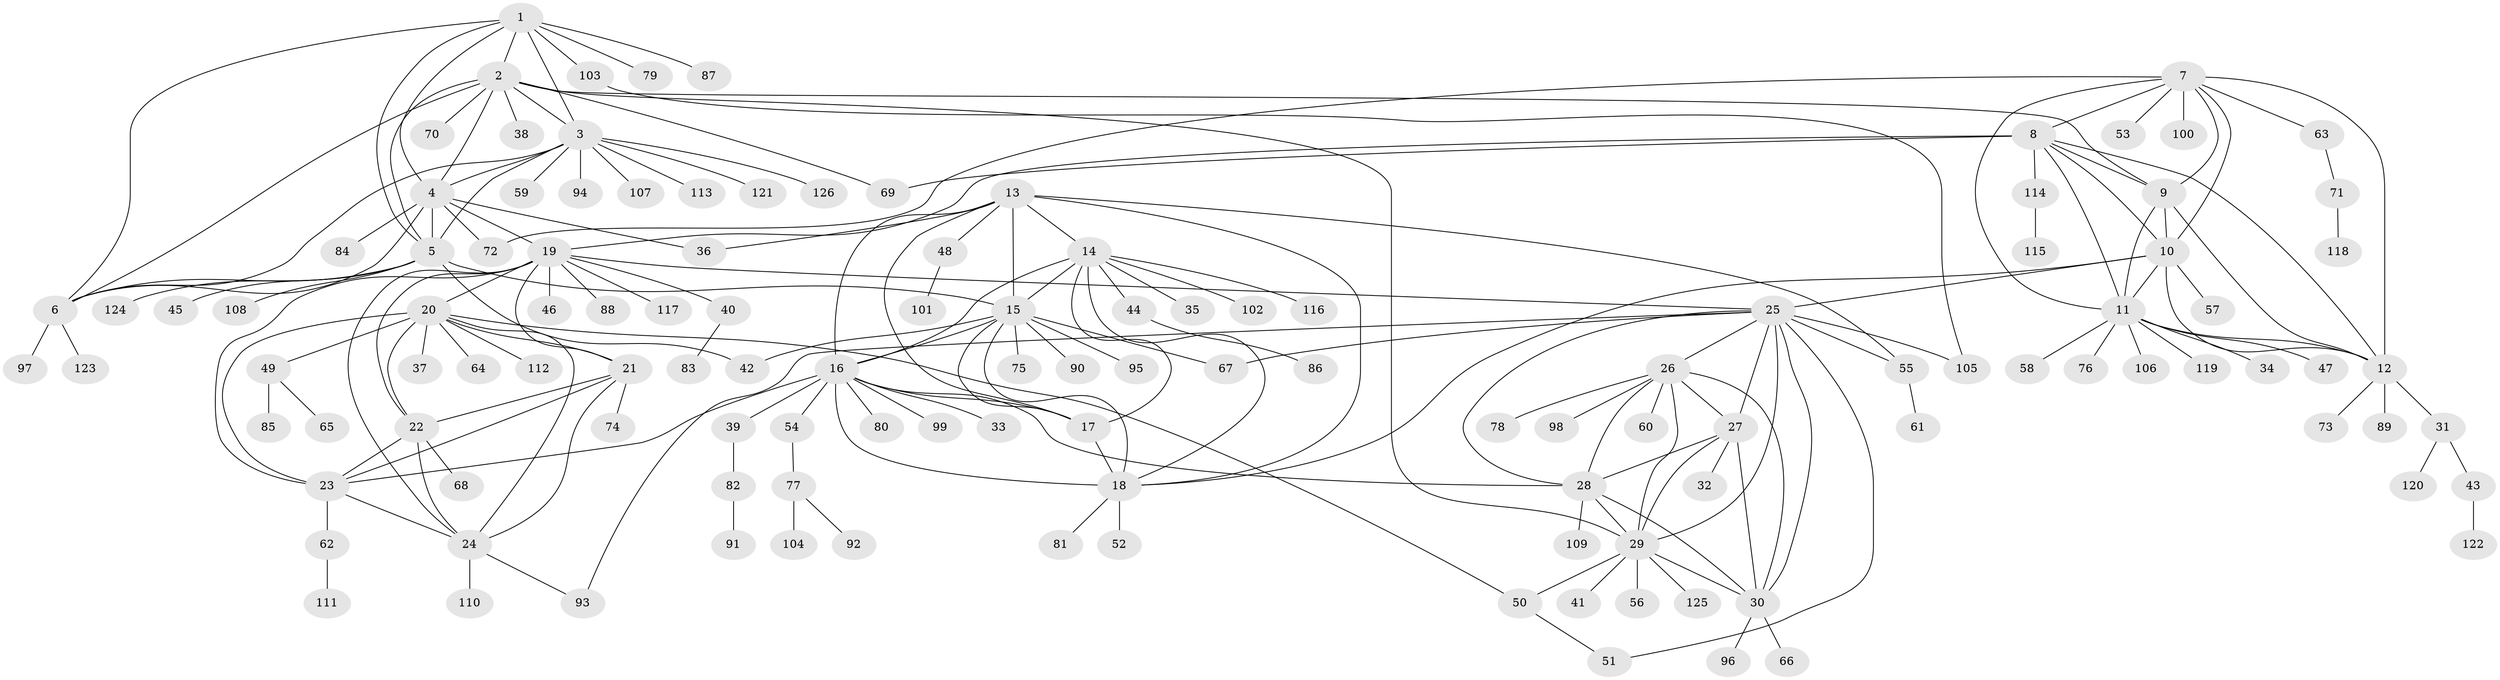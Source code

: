 // coarse degree distribution, {12: 0.022727272727272728, 7: 0.022727272727272728, 5: 0.03409090909090909, 8: 0.011363636363636364, 9: 0.011363636363636364, 4: 0.011363636363636364, 6: 0.011363636363636364, 13: 0.022727272727272728, 1: 0.75, 2: 0.07954545454545454, 14: 0.011363636363636364, 10: 0.011363636363636364}
// Generated by graph-tools (version 1.1) at 2025/57/03/04/25 21:57:45]
// undirected, 126 vertices, 191 edges
graph export_dot {
graph [start="1"]
  node [color=gray90,style=filled];
  1;
  2;
  3;
  4;
  5;
  6;
  7;
  8;
  9;
  10;
  11;
  12;
  13;
  14;
  15;
  16;
  17;
  18;
  19;
  20;
  21;
  22;
  23;
  24;
  25;
  26;
  27;
  28;
  29;
  30;
  31;
  32;
  33;
  34;
  35;
  36;
  37;
  38;
  39;
  40;
  41;
  42;
  43;
  44;
  45;
  46;
  47;
  48;
  49;
  50;
  51;
  52;
  53;
  54;
  55;
  56;
  57;
  58;
  59;
  60;
  61;
  62;
  63;
  64;
  65;
  66;
  67;
  68;
  69;
  70;
  71;
  72;
  73;
  74;
  75;
  76;
  77;
  78;
  79;
  80;
  81;
  82;
  83;
  84;
  85;
  86;
  87;
  88;
  89;
  90;
  91;
  92;
  93;
  94;
  95;
  96;
  97;
  98;
  99;
  100;
  101;
  102;
  103;
  104;
  105;
  106;
  107;
  108;
  109;
  110;
  111;
  112;
  113;
  114;
  115;
  116;
  117;
  118;
  119;
  120;
  121;
  122;
  123;
  124;
  125;
  126;
  1 -- 2;
  1 -- 3;
  1 -- 4;
  1 -- 5;
  1 -- 6;
  1 -- 79;
  1 -- 87;
  1 -- 103;
  2 -- 3;
  2 -- 4;
  2 -- 5;
  2 -- 6;
  2 -- 9;
  2 -- 29;
  2 -- 38;
  2 -- 69;
  2 -- 70;
  3 -- 4;
  3 -- 5;
  3 -- 6;
  3 -- 59;
  3 -- 94;
  3 -- 107;
  3 -- 113;
  3 -- 121;
  3 -- 126;
  4 -- 5;
  4 -- 6;
  4 -- 19;
  4 -- 36;
  4 -- 72;
  4 -- 84;
  5 -- 6;
  5 -- 15;
  5 -- 42;
  5 -- 45;
  5 -- 108;
  5 -- 124;
  6 -- 97;
  6 -- 123;
  7 -- 8;
  7 -- 9;
  7 -- 10;
  7 -- 11;
  7 -- 12;
  7 -- 53;
  7 -- 63;
  7 -- 72;
  7 -- 100;
  8 -- 9;
  8 -- 10;
  8 -- 11;
  8 -- 12;
  8 -- 19;
  8 -- 69;
  8 -- 114;
  9 -- 10;
  9 -- 11;
  9 -- 12;
  10 -- 11;
  10 -- 12;
  10 -- 18;
  10 -- 25;
  10 -- 57;
  11 -- 12;
  11 -- 34;
  11 -- 47;
  11 -- 58;
  11 -- 76;
  11 -- 106;
  11 -- 119;
  12 -- 31;
  12 -- 73;
  12 -- 89;
  13 -- 14;
  13 -- 15;
  13 -- 16;
  13 -- 17;
  13 -- 18;
  13 -- 36;
  13 -- 48;
  13 -- 55;
  14 -- 15;
  14 -- 16;
  14 -- 17;
  14 -- 18;
  14 -- 35;
  14 -- 44;
  14 -- 102;
  14 -- 116;
  15 -- 16;
  15 -- 17;
  15 -- 18;
  15 -- 42;
  15 -- 67;
  15 -- 75;
  15 -- 90;
  15 -- 95;
  16 -- 17;
  16 -- 18;
  16 -- 23;
  16 -- 28;
  16 -- 33;
  16 -- 39;
  16 -- 54;
  16 -- 80;
  16 -- 99;
  17 -- 18;
  18 -- 52;
  18 -- 81;
  19 -- 20;
  19 -- 21;
  19 -- 22;
  19 -- 23;
  19 -- 24;
  19 -- 25;
  19 -- 40;
  19 -- 46;
  19 -- 88;
  19 -- 117;
  20 -- 21;
  20 -- 22;
  20 -- 23;
  20 -- 24;
  20 -- 37;
  20 -- 49;
  20 -- 50;
  20 -- 64;
  20 -- 112;
  21 -- 22;
  21 -- 23;
  21 -- 24;
  21 -- 74;
  22 -- 23;
  22 -- 24;
  22 -- 68;
  23 -- 24;
  23 -- 62;
  24 -- 93;
  24 -- 110;
  25 -- 26;
  25 -- 27;
  25 -- 28;
  25 -- 29;
  25 -- 30;
  25 -- 51;
  25 -- 55;
  25 -- 67;
  25 -- 93;
  25 -- 105;
  26 -- 27;
  26 -- 28;
  26 -- 29;
  26 -- 30;
  26 -- 60;
  26 -- 78;
  26 -- 98;
  27 -- 28;
  27 -- 29;
  27 -- 30;
  27 -- 32;
  28 -- 29;
  28 -- 30;
  28 -- 109;
  29 -- 30;
  29 -- 41;
  29 -- 50;
  29 -- 56;
  29 -- 125;
  30 -- 66;
  30 -- 96;
  31 -- 43;
  31 -- 120;
  39 -- 82;
  40 -- 83;
  43 -- 122;
  44 -- 86;
  48 -- 101;
  49 -- 65;
  49 -- 85;
  50 -- 51;
  54 -- 77;
  55 -- 61;
  62 -- 111;
  63 -- 71;
  71 -- 118;
  77 -- 92;
  77 -- 104;
  82 -- 91;
  103 -- 105;
  114 -- 115;
}
